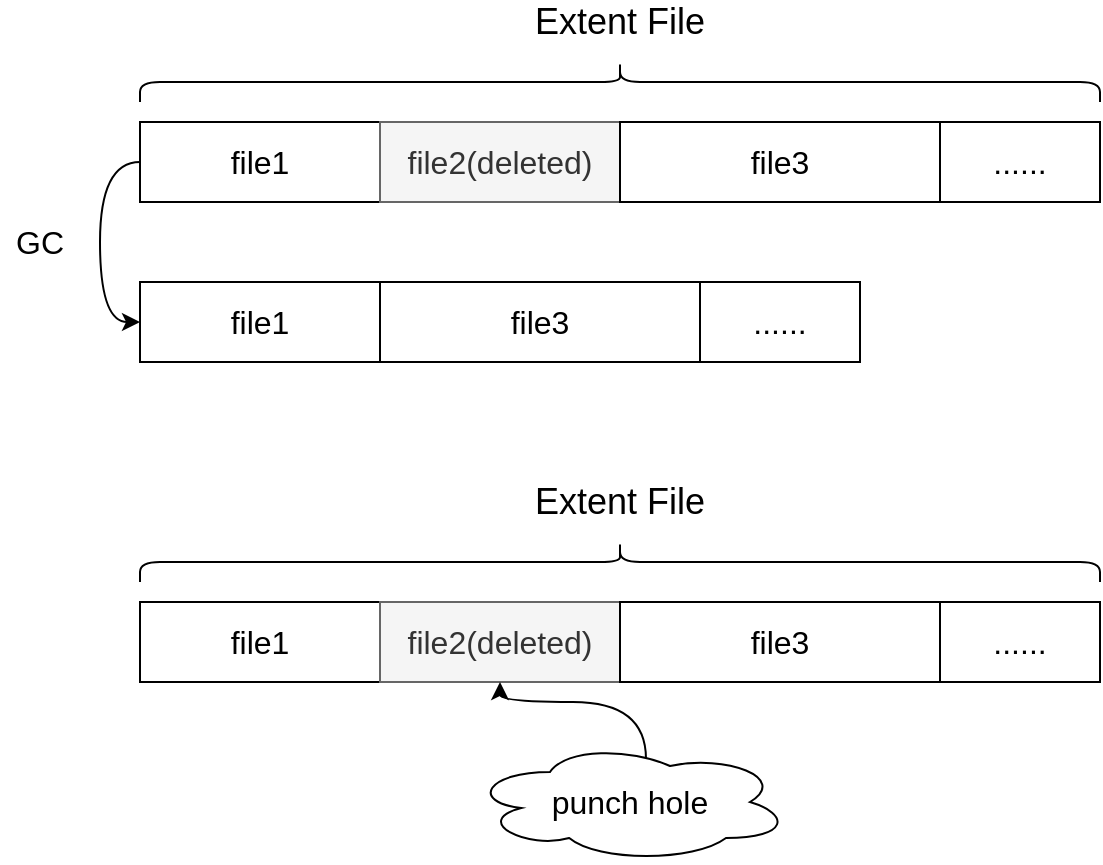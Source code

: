 <mxfile version="12.9.2" type="github">
  <diagram id="rxemiTS4Cghn9tVPRcRa" name="Page-1">
    <mxGraphModel dx="815" dy="477" grid="1" gridSize="10" guides="1" tooltips="1" connect="1" arrows="1" fold="1" page="1" pageScale="1" pageWidth="827" pageHeight="1169" math="0" shadow="0">
      <root>
        <mxCell id="0" />
        <mxCell id="1" parent="0" />
        <mxCell id="uATNZxcQeEhFYaSImwkO-14" style="edgeStyle=orthogonalEdgeStyle;orthogonalLoop=1;jettySize=auto;html=1;entryX=0;entryY=0.5;entryDx=0;entryDy=0;curved=1;exitX=0;exitY=0.5;exitDx=0;exitDy=0;" edge="1" parent="1" source="uATNZxcQeEhFYaSImwkO-1" target="uATNZxcQeEhFYaSImwkO-6">
          <mxGeometry relative="1" as="geometry" />
        </mxCell>
        <mxCell id="uATNZxcQeEhFYaSImwkO-1" value="&lt;font style=&quot;font-size: 16px&quot;&gt;file1&lt;/font&gt;" style="rounded=0;whiteSpace=wrap;html=1;" vertex="1" parent="1">
          <mxGeometry x="120" y="120" width="120" height="40" as="geometry" />
        </mxCell>
        <mxCell id="uATNZxcQeEhFYaSImwkO-2" value="&lt;font style=&quot;font-size: 16px&quot;&gt;file2(deleted)&lt;/font&gt;" style="rounded=0;whiteSpace=wrap;html=1;glass=0;shadow=0;comic=0;fillColor=#f5f5f5;strokeColor=#666666;fontColor=#333333;" vertex="1" parent="1">
          <mxGeometry x="240" y="120" width="120" height="40" as="geometry" />
        </mxCell>
        <mxCell id="uATNZxcQeEhFYaSImwkO-3" value="&lt;font style=&quot;font-size: 16px&quot;&gt;file3&lt;/font&gt;" style="rounded=0;whiteSpace=wrap;html=1;" vertex="1" parent="1">
          <mxGeometry x="360" y="120" width="160" height="40" as="geometry" />
        </mxCell>
        <mxCell id="uATNZxcQeEhFYaSImwkO-4" value="&lt;font style=&quot;font-size: 16px&quot;&gt;......&lt;/font&gt;" style="rounded=0;whiteSpace=wrap;html=1;" vertex="1" parent="1">
          <mxGeometry x="520" y="120" width="80" height="40" as="geometry" />
        </mxCell>
        <mxCell id="uATNZxcQeEhFYaSImwkO-6" value="&lt;font style=&quot;font-size: 16px&quot;&gt;file1&lt;/font&gt;" style="rounded=0;whiteSpace=wrap;html=1;" vertex="1" parent="1">
          <mxGeometry x="120" y="200" width="120" height="40" as="geometry" />
        </mxCell>
        <mxCell id="uATNZxcQeEhFYaSImwkO-8" value="&lt;font style=&quot;font-size: 16px&quot;&gt;file3&lt;/font&gt;" style="rounded=0;whiteSpace=wrap;html=1;" vertex="1" parent="1">
          <mxGeometry x="240" y="200" width="160" height="40" as="geometry" />
        </mxCell>
        <mxCell id="uATNZxcQeEhFYaSImwkO-9" value="&lt;font style=&quot;font-size: 16px&quot;&gt;......&lt;/font&gt;" style="rounded=0;whiteSpace=wrap;html=1;" vertex="1" parent="1">
          <mxGeometry x="400" y="200" width="80" height="40" as="geometry" />
        </mxCell>
        <mxCell id="uATNZxcQeEhFYaSImwkO-10" value="" style="shape=curlyBracket;whiteSpace=wrap;html=1;rounded=1;shadow=0;glass=0;comic=0;fillColor=#ffffff;gradientColor=none;rotation=90;" vertex="1" parent="1">
          <mxGeometry x="350" y="100" width="20" height="480" as="geometry" />
        </mxCell>
        <mxCell id="uATNZxcQeEhFYaSImwkO-12" value="&lt;font style=&quot;font-size: 18px&quot;&gt;Extent File&lt;/font&gt;" style="text;html=1;strokeColor=none;fillColor=none;align=center;verticalAlign=middle;whiteSpace=wrap;rounded=0;shadow=0;glass=0;comic=0;" vertex="1" parent="1">
          <mxGeometry x="285" y="60" width="150" height="20" as="geometry" />
        </mxCell>
        <mxCell id="uATNZxcQeEhFYaSImwkO-15" value="&lt;font style=&quot;font-size: 16px&quot;&gt;GC&lt;/font&gt;" style="text;html=1;strokeColor=none;fillColor=none;align=center;verticalAlign=middle;whiteSpace=wrap;rounded=0;shadow=0;glass=0;comic=0;" vertex="1" parent="1">
          <mxGeometry x="50" y="170" width="40" height="20" as="geometry" />
        </mxCell>
        <mxCell id="uATNZxcQeEhFYaSImwkO-16" value="&lt;font style=&quot;font-size: 16px&quot;&gt;file1&lt;/font&gt;" style="rounded=0;whiteSpace=wrap;html=1;" vertex="1" parent="1">
          <mxGeometry x="120" y="360" width="120" height="40" as="geometry" />
        </mxCell>
        <mxCell id="uATNZxcQeEhFYaSImwkO-17" value="&lt;font style=&quot;font-size: 16px&quot;&gt;file2(deleted)&lt;/font&gt;" style="rounded=0;whiteSpace=wrap;html=1;glass=0;shadow=0;comic=0;fillColor=#f5f5f5;strokeColor=#666666;fontColor=#333333;" vertex="1" parent="1">
          <mxGeometry x="240" y="360" width="120" height="40" as="geometry" />
        </mxCell>
        <mxCell id="uATNZxcQeEhFYaSImwkO-18" value="&lt;font style=&quot;font-size: 16px&quot;&gt;file3&lt;/font&gt;" style="rounded=0;whiteSpace=wrap;html=1;" vertex="1" parent="1">
          <mxGeometry x="360" y="360" width="160" height="40" as="geometry" />
        </mxCell>
        <mxCell id="uATNZxcQeEhFYaSImwkO-19" value="&lt;font style=&quot;font-size: 16px&quot;&gt;......&lt;/font&gt;" style="rounded=0;whiteSpace=wrap;html=1;" vertex="1" parent="1">
          <mxGeometry x="520" y="360" width="80" height="40" as="geometry" />
        </mxCell>
        <mxCell id="uATNZxcQeEhFYaSImwkO-20" value="" style="shape=curlyBracket;whiteSpace=wrap;html=1;rounded=1;shadow=0;glass=0;comic=0;fillColor=#ffffff;gradientColor=none;rotation=90;" vertex="1" parent="1">
          <mxGeometry x="350" y="-140" width="20" height="480" as="geometry" />
        </mxCell>
        <mxCell id="uATNZxcQeEhFYaSImwkO-21" value="&lt;font style=&quot;font-size: 18px&quot;&gt;Extent File&lt;/font&gt;" style="text;html=1;strokeColor=none;fillColor=none;align=center;verticalAlign=middle;whiteSpace=wrap;rounded=0;shadow=0;glass=0;comic=0;" vertex="1" parent="1">
          <mxGeometry x="285" y="300" width="150" height="20" as="geometry" />
        </mxCell>
        <mxCell id="uATNZxcQeEhFYaSImwkO-24" style="edgeStyle=orthogonalEdgeStyle;curved=1;orthogonalLoop=1;jettySize=auto;html=1;entryX=0.5;entryY=1;entryDx=0;entryDy=0;exitX=0.55;exitY=0.142;exitDx=0;exitDy=0;exitPerimeter=0;" edge="1" parent="1" source="uATNZxcQeEhFYaSImwkO-23" target="uATNZxcQeEhFYaSImwkO-17">
          <mxGeometry relative="1" as="geometry" />
        </mxCell>
        <mxCell id="uATNZxcQeEhFYaSImwkO-23" value="&lt;font style=&quot;font-size: 16px&quot;&gt;punch hole&lt;/font&gt;" style="ellipse;shape=cloud;whiteSpace=wrap;html=1;shadow=0;glass=0;comic=0;fillColor=#ffffff;gradientColor=none;" vertex="1" parent="1">
          <mxGeometry x="285" y="430" width="160" height="60" as="geometry" />
        </mxCell>
      </root>
    </mxGraphModel>
  </diagram>
</mxfile>
